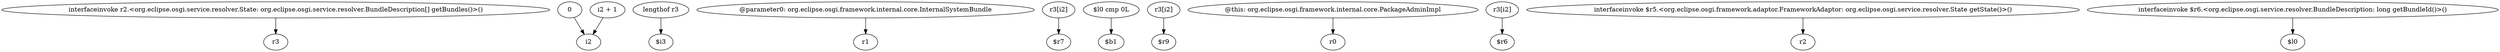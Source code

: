 digraph g {
0[label="interfaceinvoke r2.<org.eclipse.osgi.service.resolver.State: org.eclipse.osgi.service.resolver.BundleDescription[] getBundles()>()"]
1[label="r3"]
0->1[label=""]
2[label="0"]
3[label="i2"]
2->3[label=""]
4[label="lengthof r3"]
5[label="$i3"]
4->5[label=""]
6[label="@parameter0: org.eclipse.osgi.framework.internal.core.InternalSystemBundle"]
7[label="r1"]
6->7[label=""]
8[label="r3[i2]"]
9[label="$r7"]
8->9[label=""]
10[label="$l0 cmp 0L"]
11[label="$b1"]
10->11[label=""]
12[label="r3[i2]"]
13[label="$r9"]
12->13[label=""]
14[label="@this: org.eclipse.osgi.framework.internal.core.PackageAdminImpl"]
15[label="r0"]
14->15[label=""]
16[label="i2 + 1"]
16->3[label=""]
17[label="r3[i2]"]
18[label="$r6"]
17->18[label=""]
19[label="interfaceinvoke $r5.<org.eclipse.osgi.framework.adaptor.FrameworkAdaptor: org.eclipse.osgi.service.resolver.State getState()>()"]
20[label="r2"]
19->20[label=""]
21[label="interfaceinvoke $r6.<org.eclipse.osgi.service.resolver.BundleDescription: long getBundleId()>()"]
22[label="$l0"]
21->22[label=""]
}
